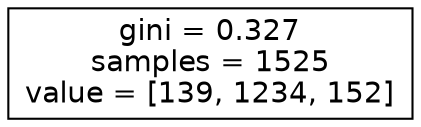 digraph Tree {
node [shape=box, fontname="helvetica"] ;
edge [fontname="helvetica"] ;
0 [label="gini = 0.327\nsamples = 1525\nvalue = [139, 1234, 152]"] ;
}